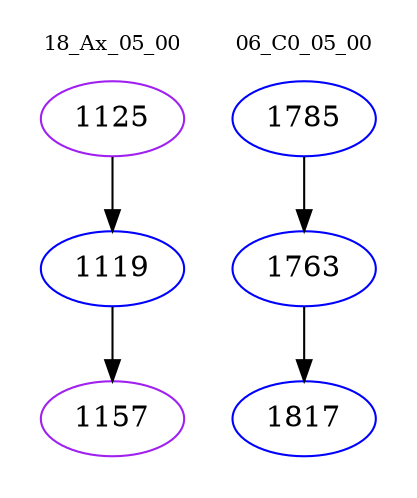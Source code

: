 digraph{
subgraph cluster_0 {
color = white
label = "18_Ax_05_00";
fontsize=10;
T0_1125 [label="1125", color="purple"]
T0_1125 -> T0_1119 [color="black"]
T0_1119 [label="1119", color="blue"]
T0_1119 -> T0_1157 [color="black"]
T0_1157 [label="1157", color="purple"]
}
subgraph cluster_1 {
color = white
label = "06_C0_05_00";
fontsize=10;
T1_1785 [label="1785", color="blue"]
T1_1785 -> T1_1763 [color="black"]
T1_1763 [label="1763", color="blue"]
T1_1763 -> T1_1817 [color="black"]
T1_1817 [label="1817", color="blue"]
}
}
